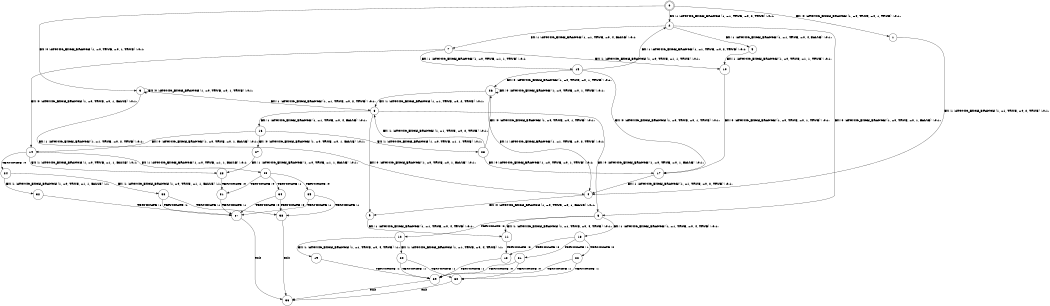 digraph BCG {
size = "7, 10.5";
center = TRUE;
node [shape = circle];
0 [peripheries = 2];
0 -> 1 [label = "EX !0 !ATOMIC_EXCH_BRANCH (1, +0, TRUE, +0, 1, TRUE) !:0:1:"];
0 -> 2 [label = "EX !1 !ATOMIC_EXCH_BRANCH (1, +1, TRUE, +0, 2, TRUE) !:0:1:"];
0 -> 3 [label = "EX !0 !ATOMIC_EXCH_BRANCH (1, +0, TRUE, +0, 1, TRUE) !:0:1:"];
1 -> 4 [label = "EX !1 !ATOMIC_EXCH_BRANCH (1, +1, TRUE, +0, 2, TRUE) !:0:1:"];
2 -> 5 [label = "EX !1 !ATOMIC_EXCH_BRANCH (1, +1, TRUE, +0, 4, FALSE) !:0:1:"];
2 -> 6 [label = "EX !0 !ATOMIC_EXCH_BRANCH (1, +0, TRUE, +0, 1, FALSE) !:0:1:"];
2 -> 7 [label = "EX !1 !ATOMIC_EXCH_BRANCH (1, +1, TRUE, +0, 4, FALSE) !:0:1:"];
3 -> 4 [label = "EX !1 !ATOMIC_EXCH_BRANCH (1, +1, TRUE, +0, 2, TRUE) !:0:1:"];
3 -> 8 [label = "EX !1 !ATOMIC_EXCH_BRANCH (1, +1, TRUE, +0, 2, TRUE) !:0:1:"];
3 -> 3 [label = "EX !0 !ATOMIC_EXCH_BRANCH (1, +0, TRUE, +0, 1, TRUE) !:0:1:"];
4 -> 9 [label = "EX !0 !ATOMIC_EXCH_BRANCH (1, +0, TRUE, +0, 1, FALSE) !:0:1:"];
5 -> 10 [label = "EX !1 !ATOMIC_EXCH_BRANCH (1, +0, TRUE, +1, 1, TRUE) !:0:1:"];
6 -> 11 [label = "EX !1 !ATOMIC_EXCH_BRANCH (1, +1, TRUE, +0, 4, TRUE) !:0:1:"];
6 -> 12 [label = "TERMINATE !0"];
6 -> 13 [label = "EX !1 !ATOMIC_EXCH_BRANCH (1, +1, TRUE, +0, 4, TRUE) !:0:1:"];
7 -> 10 [label = "EX !1 !ATOMIC_EXCH_BRANCH (1, +0, TRUE, +1, 1, TRUE) !:0:1:"];
7 -> 14 [label = "EX !0 !ATOMIC_EXCH_BRANCH (1, +0, TRUE, +0, 1, FALSE) !:0:1:"];
7 -> 15 [label = "EX !1 !ATOMIC_EXCH_BRANCH (1, +0, TRUE, +1, 1, TRUE) !:0:1:"];
8 -> 9 [label = "EX !0 !ATOMIC_EXCH_BRANCH (1, +0, TRUE, +0, 1, FALSE) !:0:1:"];
8 -> 16 [label = "EX !1 !ATOMIC_EXCH_BRANCH (1, +1, TRUE, +0, 4, FALSE) !:0:1:"];
8 -> 6 [label = "EX !0 !ATOMIC_EXCH_BRANCH (1, +0, TRUE, +0, 1, FALSE) !:0:1:"];
9 -> 11 [label = "EX !1 !ATOMIC_EXCH_BRANCH (1, +1, TRUE, +0, 4, TRUE) !:0:1:"];
10 -> 17 [label = "EX !0 !ATOMIC_EXCH_BRANCH (1, +0, TRUE, +0, 1, TRUE) !:0:1:"];
11 -> 18 [label = "TERMINATE !0"];
12 -> 19 [label = "EX !1 !ATOMIC_EXCH_BRANCH (1, +1, TRUE, +0, 4, TRUE) !:1:"];
12 -> 20 [label = "EX !1 !ATOMIC_EXCH_BRANCH (1, +1, TRUE, +0, 4, TRUE) !:1:"];
13 -> 18 [label = "TERMINATE !0"];
13 -> 21 [label = "TERMINATE !1"];
13 -> 22 [label = "TERMINATE !0"];
14 -> 23 [label = "EX !1 !ATOMIC_EXCH_BRANCH (1, +0, TRUE, +1, 1, FALSE) !:0:1:"];
14 -> 24 [label = "TERMINATE !0"];
14 -> 25 [label = "EX !1 !ATOMIC_EXCH_BRANCH (1, +0, TRUE, +1, 1, FALSE) !:0:1:"];
15 -> 17 [label = "EX !0 !ATOMIC_EXCH_BRANCH (1, +0, TRUE, +0, 1, TRUE) !:0:1:"];
15 -> 26 [label = "EX !0 !ATOMIC_EXCH_BRANCH (1, +0, TRUE, +0, 1, TRUE) !:0:1:"];
15 -> 2 [label = "EX !1 !ATOMIC_EXCH_BRANCH (1, +1, TRUE, +0, 2, TRUE) !:0:1:"];
16 -> 27 [label = "EX !0 !ATOMIC_EXCH_BRANCH (1, +0, TRUE, +0, 1, FALSE) !:0:1:"];
16 -> 28 [label = "EX !1 !ATOMIC_EXCH_BRANCH (1, +0, TRUE, +1, 1, TRUE) !:0:1:"];
16 -> 14 [label = "EX !0 !ATOMIC_EXCH_BRANCH (1, +0, TRUE, +0, 1, FALSE) !:0:1:"];
17 -> 4 [label = "EX !1 !ATOMIC_EXCH_BRANCH (1, +1, TRUE, +0, 2, TRUE) !:0:1:"];
18 -> 29 [label = "TERMINATE !1"];
19 -> 29 [label = "TERMINATE !1"];
20 -> 29 [label = "TERMINATE !1"];
20 -> 30 [label = "TERMINATE !1"];
21 -> 29 [label = "TERMINATE !0"];
21 -> 30 [label = "TERMINATE !0"];
22 -> 29 [label = "TERMINATE !1"];
22 -> 30 [label = "TERMINATE !1"];
23 -> 31 [label = "TERMINATE !0"];
24 -> 32 [label = "EX !1 !ATOMIC_EXCH_BRANCH (1, +0, TRUE, +1, 1, FALSE) !:1:"];
24 -> 33 [label = "EX !1 !ATOMIC_EXCH_BRANCH (1, +0, TRUE, +1, 1, FALSE) !:1:"];
25 -> 31 [label = "TERMINATE !0"];
25 -> 34 [label = "TERMINATE !1"];
25 -> 35 [label = "TERMINATE !0"];
26 -> 4 [label = "EX !1 !ATOMIC_EXCH_BRANCH (1, +1, TRUE, +0, 2, TRUE) !:0:1:"];
26 -> 8 [label = "EX !1 !ATOMIC_EXCH_BRANCH (1, +1, TRUE, +0, 2, TRUE) !:0:1:"];
26 -> 26 [label = "EX !0 !ATOMIC_EXCH_BRANCH (1, +0, TRUE, +0, 1, TRUE) !:0:1:"];
27 -> 23 [label = "EX !1 !ATOMIC_EXCH_BRANCH (1, +0, TRUE, +1, 1, FALSE) !:0:1:"];
28 -> 17 [label = "EX !0 !ATOMIC_EXCH_BRANCH (1, +0, TRUE, +0, 1, TRUE) !:0:1:"];
28 -> 8 [label = "EX !1 !ATOMIC_EXCH_BRANCH (1, +1, TRUE, +0, 2, TRUE) !:0:1:"];
28 -> 26 [label = "EX !0 !ATOMIC_EXCH_BRANCH (1, +0, TRUE, +0, 1, TRUE) !:0:1:"];
29 -> 36 [label = "exit"];
30 -> 36 [label = "exit"];
31 -> 37 [label = "TERMINATE !1"];
32 -> 37 [label = "TERMINATE !1"];
33 -> 37 [label = "TERMINATE !1"];
33 -> 38 [label = "TERMINATE !1"];
34 -> 37 [label = "TERMINATE !0"];
34 -> 38 [label = "TERMINATE !0"];
35 -> 37 [label = "TERMINATE !1"];
35 -> 38 [label = "TERMINATE !1"];
37 -> 36 [label = "exit"];
38 -> 36 [label = "exit"];
}
